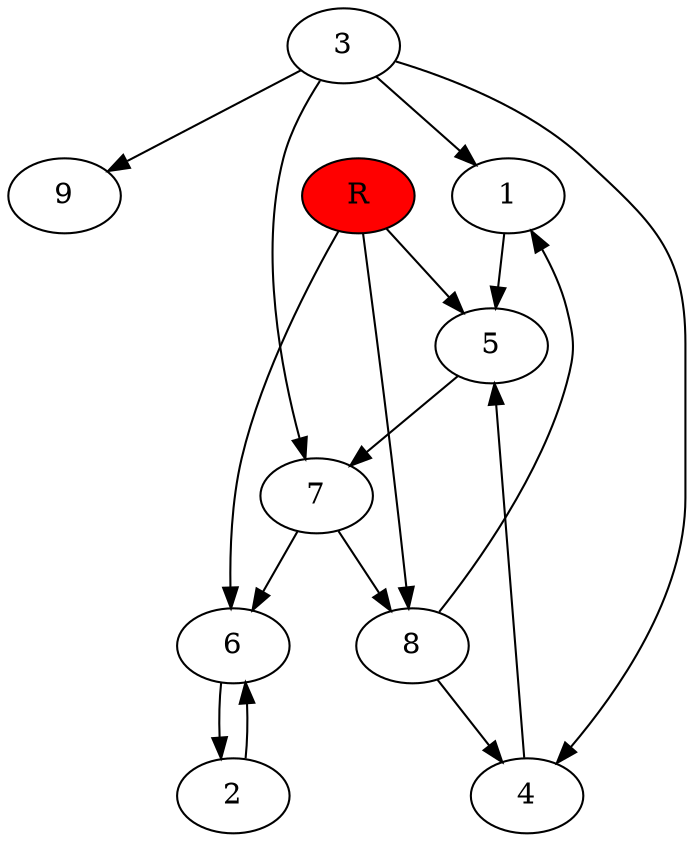digraph prb9130 {
	1
	2
	3
	4
	5
	6
	7
	8
	R [fillcolor="#ff0000" style=filled]
	1 -> 5
	2 -> 6
	3 -> 1
	3 -> 4
	3 -> 7
	3 -> 9
	4 -> 5
	5 -> 7
	6 -> 2
	7 -> 6
	7 -> 8
	8 -> 1
	8 -> 4
	R -> 5
	R -> 6
	R -> 8
}
